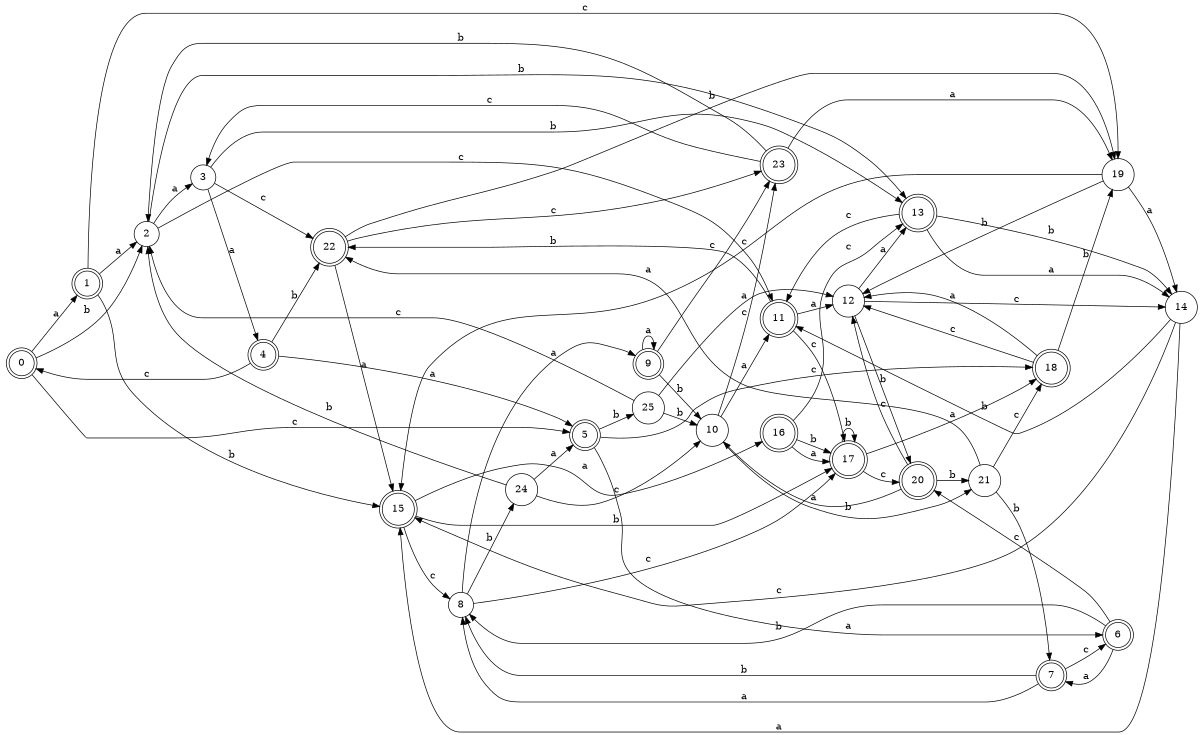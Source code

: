digraph n21_4 {
__start0 [label="" shape="none"];

rankdir=LR;
size="8,5";

s0 [style="rounded,filled", color="black", fillcolor="white" shape="doublecircle", label="0"];
s1 [style="rounded,filled", color="black", fillcolor="white" shape="doublecircle", label="1"];
s2 [style="filled", color="black", fillcolor="white" shape="circle", label="2"];
s3 [style="filled", color="black", fillcolor="white" shape="circle", label="3"];
s4 [style="rounded,filled", color="black", fillcolor="white" shape="doublecircle", label="4"];
s5 [style="rounded,filled", color="black", fillcolor="white" shape="doublecircle", label="5"];
s6 [style="rounded,filled", color="black", fillcolor="white" shape="doublecircle", label="6"];
s7 [style="rounded,filled", color="black", fillcolor="white" shape="doublecircle", label="7"];
s8 [style="filled", color="black", fillcolor="white" shape="circle", label="8"];
s9 [style="rounded,filled", color="black", fillcolor="white" shape="doublecircle", label="9"];
s10 [style="filled", color="black", fillcolor="white" shape="circle", label="10"];
s11 [style="rounded,filled", color="black", fillcolor="white" shape="doublecircle", label="11"];
s12 [style="filled", color="black", fillcolor="white" shape="circle", label="12"];
s13 [style="rounded,filled", color="black", fillcolor="white" shape="doublecircle", label="13"];
s14 [style="filled", color="black", fillcolor="white" shape="circle", label="14"];
s15 [style="rounded,filled", color="black", fillcolor="white" shape="doublecircle", label="15"];
s16 [style="rounded,filled", color="black", fillcolor="white" shape="doublecircle", label="16"];
s17 [style="rounded,filled", color="black", fillcolor="white" shape="doublecircle", label="17"];
s18 [style="rounded,filled", color="black", fillcolor="white" shape="doublecircle", label="18"];
s19 [style="filled", color="black", fillcolor="white" shape="circle", label="19"];
s20 [style="rounded,filled", color="black", fillcolor="white" shape="doublecircle", label="20"];
s21 [style="filled", color="black", fillcolor="white" shape="circle", label="21"];
s22 [style="rounded,filled", color="black", fillcolor="white" shape="doublecircle", label="22"];
s23 [style="rounded,filled", color="black", fillcolor="white" shape="doublecircle", label="23"];
s24 [style="filled", color="black", fillcolor="white" shape="circle", label="24"];
s25 [style="filled", color="black", fillcolor="white" shape="circle", label="25"];
s0 -> s1 [label="a"];
s0 -> s2 [label="b"];
s0 -> s5 [label="c"];
s1 -> s2 [label="a"];
s1 -> s15 [label="b"];
s1 -> s19 [label="c"];
s2 -> s3 [label="a"];
s2 -> s13 [label="b"];
s2 -> s11 [label="c"];
s3 -> s4 [label="a"];
s3 -> s13 [label="b"];
s3 -> s22 [label="c"];
s4 -> s5 [label="a"];
s4 -> s22 [label="b"];
s4 -> s0 [label="c"];
s5 -> s6 [label="a"];
s5 -> s25 [label="b"];
s5 -> s18 [label="c"];
s6 -> s7 [label="a"];
s6 -> s8 [label="b"];
s6 -> s20 [label="c"];
s7 -> s8 [label="a"];
s7 -> s8 [label="b"];
s7 -> s6 [label="c"];
s8 -> s9 [label="a"];
s8 -> s24 [label="b"];
s8 -> s17 [label="c"];
s9 -> s9 [label="a"];
s9 -> s10 [label="b"];
s9 -> s23 [label="c"];
s10 -> s11 [label="a"];
s10 -> s21 [label="b"];
s10 -> s23 [label="c"];
s11 -> s12 [label="a"];
s11 -> s22 [label="b"];
s11 -> s17 [label="c"];
s12 -> s13 [label="a"];
s12 -> s20 [label="b"];
s12 -> s14 [label="c"];
s13 -> s14 [label="a"];
s13 -> s14 [label="b"];
s13 -> s11 [label="c"];
s14 -> s15 [label="a"];
s14 -> s11 [label="b"];
s14 -> s15 [label="c"];
s15 -> s16 [label="a"];
s15 -> s17 [label="b"];
s15 -> s8 [label="c"];
s16 -> s17 [label="a"];
s16 -> s17 [label="b"];
s16 -> s13 [label="c"];
s17 -> s18 [label="a"];
s17 -> s17 [label="b"];
s17 -> s20 [label="c"];
s18 -> s12 [label="a"];
s18 -> s19 [label="b"];
s18 -> s12 [label="c"];
s19 -> s14 [label="a"];
s19 -> s12 [label="b"];
s19 -> s15 [label="c"];
s20 -> s10 [label="a"];
s20 -> s21 [label="b"];
s20 -> s12 [label="c"];
s21 -> s22 [label="a"];
s21 -> s7 [label="b"];
s21 -> s18 [label="c"];
s22 -> s15 [label="a"];
s22 -> s19 [label="b"];
s22 -> s23 [label="c"];
s23 -> s19 [label="a"];
s23 -> s2 [label="b"];
s23 -> s3 [label="c"];
s24 -> s5 [label="a"];
s24 -> s2 [label="b"];
s24 -> s10 [label="c"];
s25 -> s12 [label="a"];
s25 -> s10 [label="b"];
s25 -> s2 [label="c"];

}